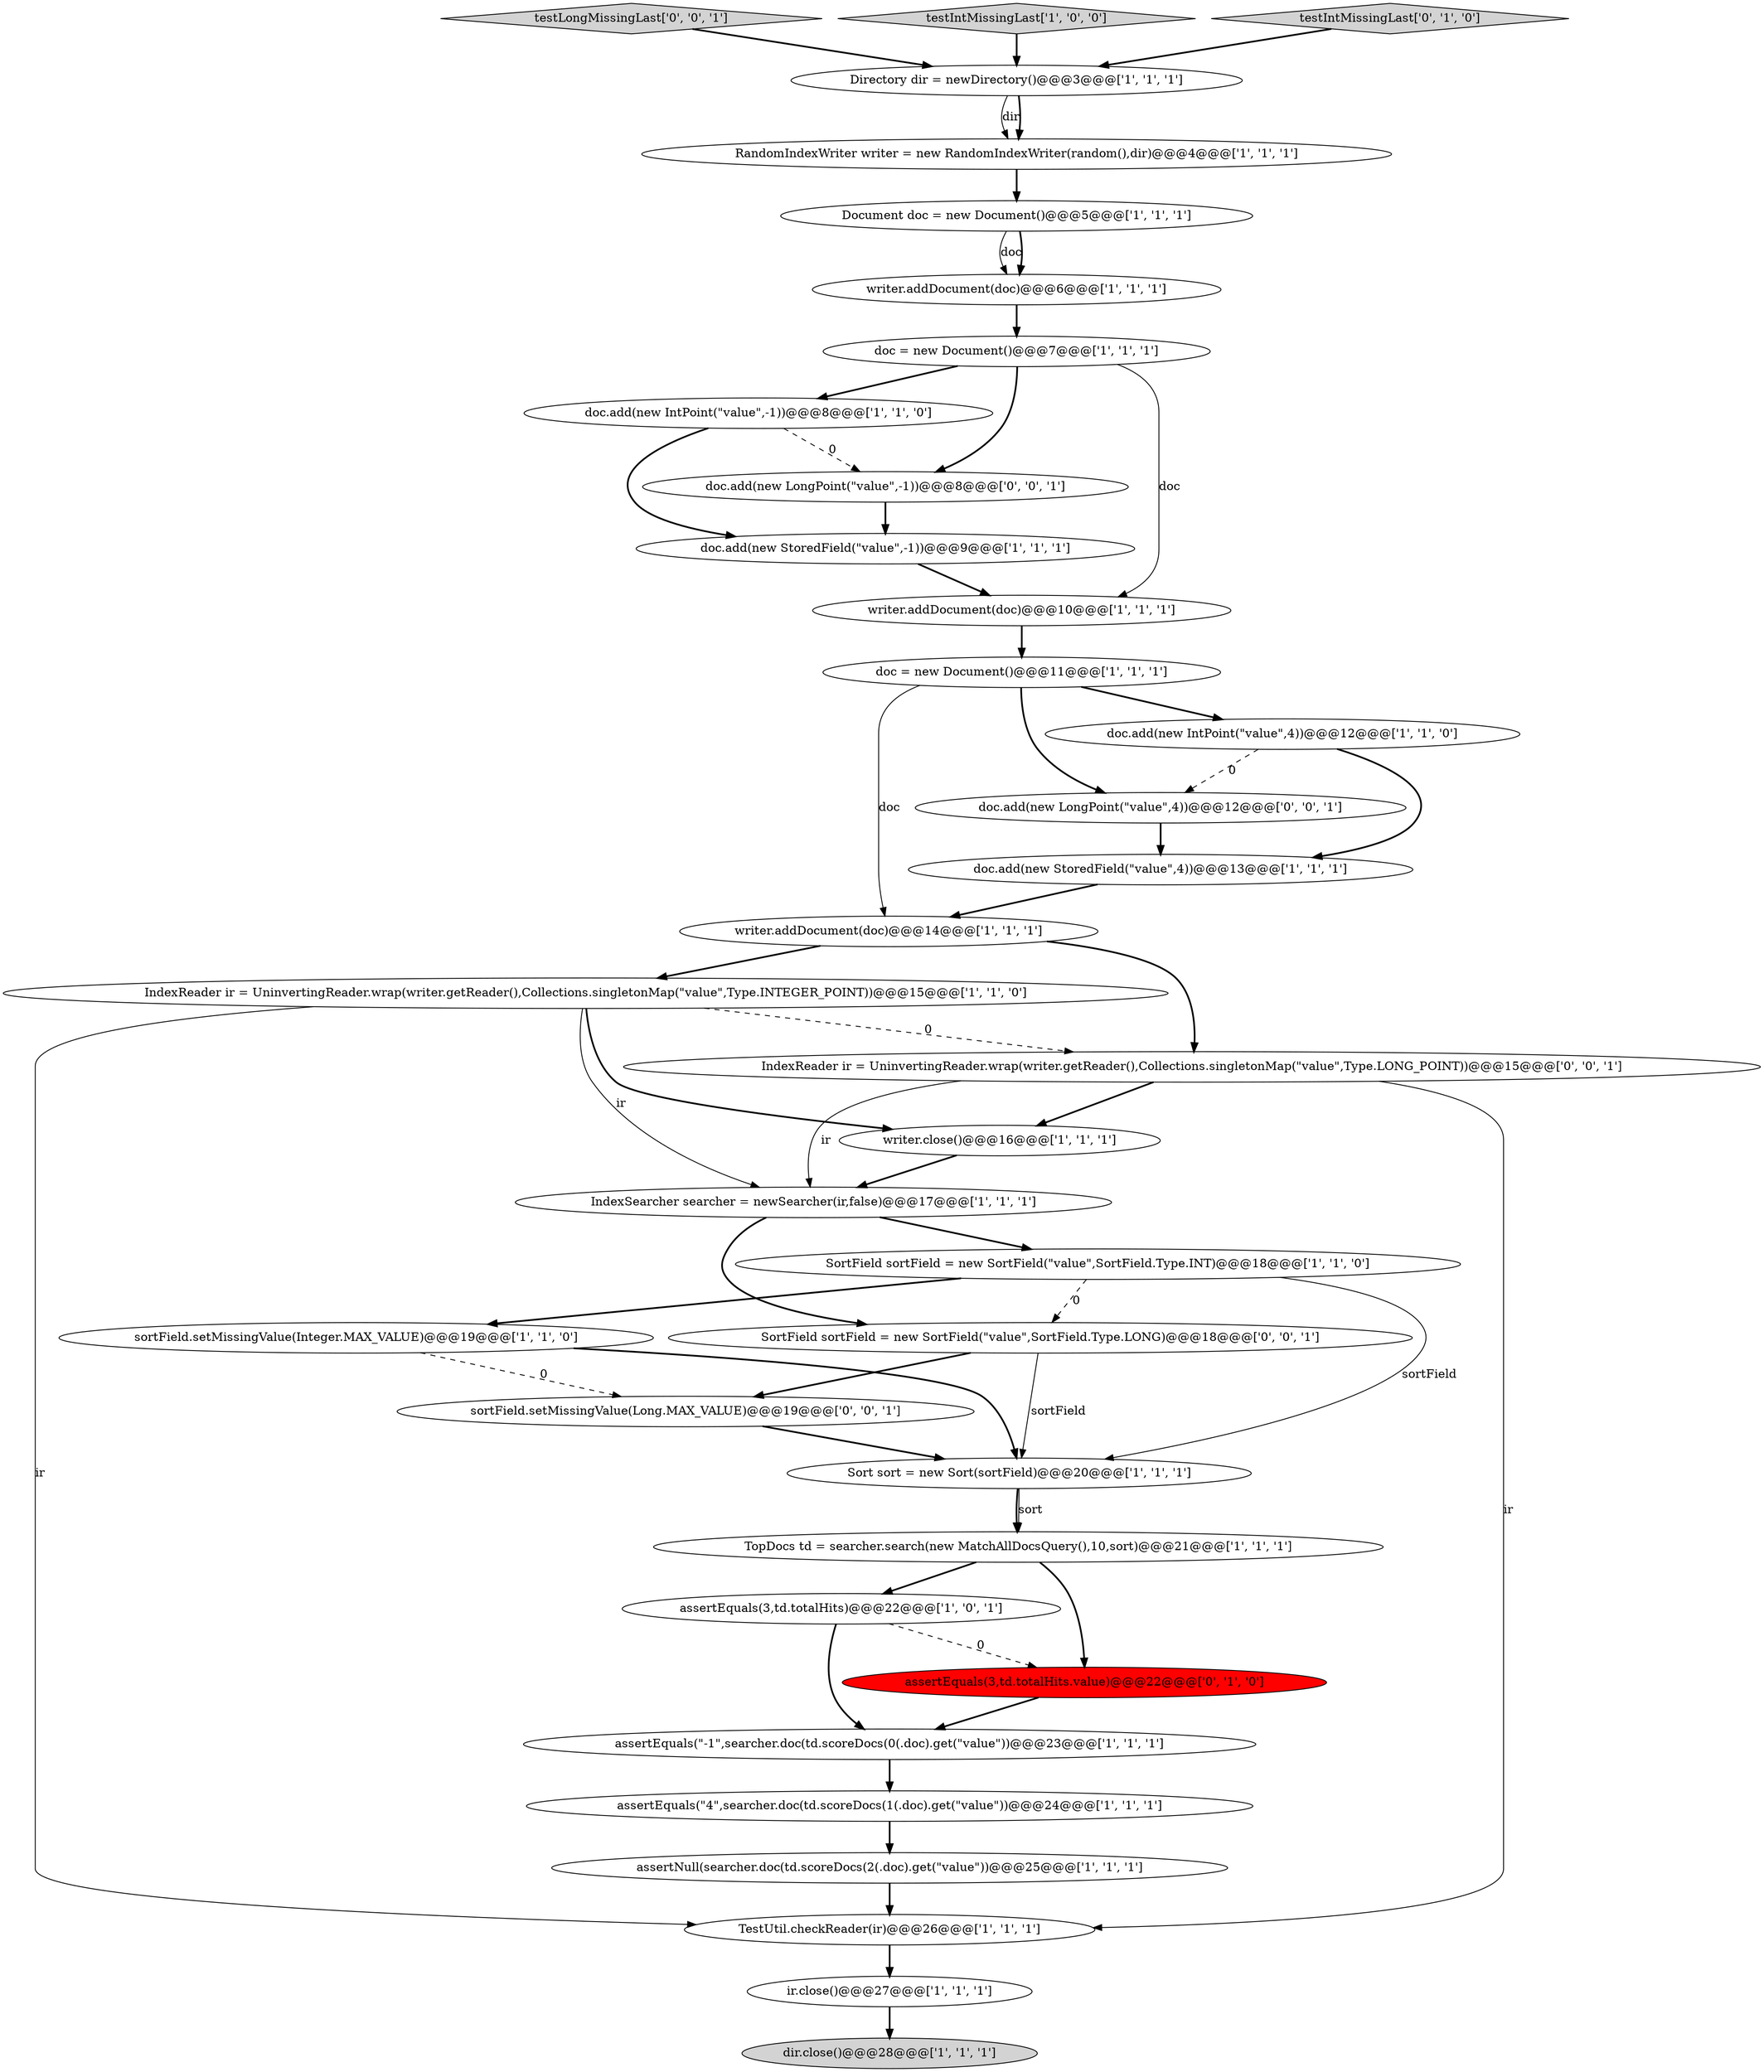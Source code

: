 digraph {
16 [style = filled, label = "SortField sortField = new SortField(\"value\",SortField.Type.INT)@@@18@@@['1', '1', '0']", fillcolor = white, shape = ellipse image = "AAA0AAABBB1BBB"];
21 [style = filled, label = "doc.add(new StoredField(\"value\",-1))@@@9@@@['1', '1', '1']", fillcolor = white, shape = ellipse image = "AAA0AAABBB1BBB"];
9 [style = filled, label = "doc.add(new StoredField(\"value\",4))@@@13@@@['1', '1', '1']", fillcolor = white, shape = ellipse image = "AAA0AAABBB1BBB"];
27 [style = filled, label = "assertEquals(3,td.totalHits.value)@@@22@@@['0', '1', '0']", fillcolor = red, shape = ellipse image = "AAA1AAABBB2BBB"];
29 [style = filled, label = "testLongMissingLast['0', '0', '1']", fillcolor = lightgray, shape = diamond image = "AAA0AAABBB3BBB"];
32 [style = filled, label = "IndexReader ir = UninvertingReader.wrap(writer.getReader(),Collections.singletonMap(\"value\",Type.LONG_POINT))@@@15@@@['0', '0', '1']", fillcolor = white, shape = ellipse image = "AAA0AAABBB3BBB"];
14 [style = filled, label = "dir.close()@@@28@@@['1', '1', '1']", fillcolor = lightgray, shape = ellipse image = "AAA0AAABBB1BBB"];
12 [style = filled, label = "writer.addDocument(doc)@@@14@@@['1', '1', '1']", fillcolor = white, shape = ellipse image = "AAA0AAABBB1BBB"];
25 [style = filled, label = "doc.add(new IntPoint(\"value\",-1))@@@8@@@['1', '1', '0']", fillcolor = white, shape = ellipse image = "AAA0AAABBB1BBB"];
1 [style = filled, label = "assertEquals(\"-1\",searcher.doc(td.scoreDocs(0(.doc).get(\"value\"))@@@23@@@['1', '1', '1']", fillcolor = white, shape = ellipse image = "AAA0AAABBB1BBB"];
10 [style = filled, label = "doc.add(new IntPoint(\"value\",4))@@@12@@@['1', '1', '0']", fillcolor = white, shape = ellipse image = "AAA0AAABBB1BBB"];
17 [style = filled, label = "testIntMissingLast['1', '0', '0']", fillcolor = lightgray, shape = diamond image = "AAA0AAABBB1BBB"];
20 [style = filled, label = "writer.addDocument(doc)@@@10@@@['1', '1', '1']", fillcolor = white, shape = ellipse image = "AAA0AAABBB1BBB"];
34 [style = filled, label = "doc.add(new LongPoint(\"value\",4))@@@12@@@['0', '0', '1']", fillcolor = white, shape = ellipse image = "AAA0AAABBB3BBB"];
5 [style = filled, label = "writer.addDocument(doc)@@@6@@@['1', '1', '1']", fillcolor = white, shape = ellipse image = "AAA0AAABBB1BBB"];
28 [style = filled, label = "testIntMissingLast['0', '1', '0']", fillcolor = lightgray, shape = diamond image = "AAA0AAABBB2BBB"];
33 [style = filled, label = "doc.add(new LongPoint(\"value\",-1))@@@8@@@['0', '0', '1']", fillcolor = white, shape = ellipse image = "AAA0AAABBB3BBB"];
7 [style = filled, label = "RandomIndexWriter writer = new RandomIndexWriter(random(),dir)@@@4@@@['1', '1', '1']", fillcolor = white, shape = ellipse image = "AAA0AAABBB1BBB"];
6 [style = filled, label = "IndexReader ir = UninvertingReader.wrap(writer.getReader(),Collections.singletonMap(\"value\",Type.INTEGER_POINT))@@@15@@@['1', '1', '0']", fillcolor = white, shape = ellipse image = "AAA0AAABBB1BBB"];
13 [style = filled, label = "IndexSearcher searcher = newSearcher(ir,false)@@@17@@@['1', '1', '1']", fillcolor = white, shape = ellipse image = "AAA0AAABBB1BBB"];
30 [style = filled, label = "SortField sortField = new SortField(\"value\",SortField.Type.LONG)@@@18@@@['0', '0', '1']", fillcolor = white, shape = ellipse image = "AAA0AAABBB3BBB"];
11 [style = filled, label = "assertEquals(3,td.totalHits)@@@22@@@['1', '0', '1']", fillcolor = white, shape = ellipse image = "AAA0AAABBB1BBB"];
24 [style = filled, label = "assertEquals(\"4\",searcher.doc(td.scoreDocs(1(.doc).get(\"value\"))@@@24@@@['1', '1', '1']", fillcolor = white, shape = ellipse image = "AAA0AAABBB1BBB"];
8 [style = filled, label = "ir.close()@@@27@@@['1', '1', '1']", fillcolor = white, shape = ellipse image = "AAA0AAABBB1BBB"];
15 [style = filled, label = "sortField.setMissingValue(Integer.MAX_VALUE)@@@19@@@['1', '1', '0']", fillcolor = white, shape = ellipse image = "AAA0AAABBB1BBB"];
18 [style = filled, label = "Sort sort = new Sort(sortField)@@@20@@@['1', '1', '1']", fillcolor = white, shape = ellipse image = "AAA0AAABBB1BBB"];
19 [style = filled, label = "Directory dir = newDirectory()@@@3@@@['1', '1', '1']", fillcolor = white, shape = ellipse image = "AAA0AAABBB1BBB"];
0 [style = filled, label = "assertNull(searcher.doc(td.scoreDocs(2(.doc).get(\"value\"))@@@25@@@['1', '1', '1']", fillcolor = white, shape = ellipse image = "AAA0AAABBB1BBB"];
26 [style = filled, label = "doc = new Document()@@@11@@@['1', '1', '1']", fillcolor = white, shape = ellipse image = "AAA0AAABBB1BBB"];
3 [style = filled, label = "doc = new Document()@@@7@@@['1', '1', '1']", fillcolor = white, shape = ellipse image = "AAA0AAABBB1BBB"];
4 [style = filled, label = "Document doc = new Document()@@@5@@@['1', '1', '1']", fillcolor = white, shape = ellipse image = "AAA0AAABBB1BBB"];
2 [style = filled, label = "writer.close()@@@16@@@['1', '1', '1']", fillcolor = white, shape = ellipse image = "AAA0AAABBB1BBB"];
23 [style = filled, label = "TopDocs td = searcher.search(new MatchAllDocsQuery(),10,sort)@@@21@@@['1', '1', '1']", fillcolor = white, shape = ellipse image = "AAA0AAABBB1BBB"];
22 [style = filled, label = "TestUtil.checkReader(ir)@@@26@@@['1', '1', '1']", fillcolor = white, shape = ellipse image = "AAA0AAABBB1BBB"];
31 [style = filled, label = "sortField.setMissingValue(Long.MAX_VALUE)@@@19@@@['0', '0', '1']", fillcolor = white, shape = ellipse image = "AAA0AAABBB3BBB"];
5->3 [style = bold, label=""];
16->15 [style = bold, label=""];
30->18 [style = solid, label="sortField"];
4->5 [style = solid, label="doc"];
27->1 [style = bold, label=""];
18->23 [style = solid, label="sort"];
34->9 [style = bold, label=""];
18->23 [style = bold, label=""];
23->27 [style = bold, label=""];
26->12 [style = solid, label="doc"];
26->10 [style = bold, label=""];
11->1 [style = bold, label=""];
3->20 [style = solid, label="doc"];
3->25 [style = bold, label=""];
20->26 [style = bold, label=""];
24->0 [style = bold, label=""];
10->34 [style = dashed, label="0"];
6->13 [style = solid, label="ir"];
6->32 [style = dashed, label="0"];
26->34 [style = bold, label=""];
12->32 [style = bold, label=""];
8->14 [style = bold, label=""];
31->18 [style = bold, label=""];
3->33 [style = bold, label=""];
7->4 [style = bold, label=""];
13->30 [style = bold, label=""];
12->6 [style = bold, label=""];
15->18 [style = bold, label=""];
32->2 [style = bold, label=""];
13->16 [style = bold, label=""];
17->19 [style = bold, label=""];
2->13 [style = bold, label=""];
6->2 [style = bold, label=""];
22->8 [style = bold, label=""];
21->20 [style = bold, label=""];
29->19 [style = bold, label=""];
16->30 [style = dashed, label="0"];
19->7 [style = solid, label="dir"];
1->24 [style = bold, label=""];
30->31 [style = bold, label=""];
32->22 [style = solid, label="ir"];
0->22 [style = bold, label=""];
28->19 [style = bold, label=""];
15->31 [style = dashed, label="0"];
32->13 [style = solid, label="ir"];
16->18 [style = solid, label="sortField"];
25->33 [style = dashed, label="0"];
10->9 [style = bold, label=""];
9->12 [style = bold, label=""];
11->27 [style = dashed, label="0"];
23->11 [style = bold, label=""];
33->21 [style = bold, label=""];
19->7 [style = bold, label=""];
4->5 [style = bold, label=""];
25->21 [style = bold, label=""];
6->22 [style = solid, label="ir"];
}
